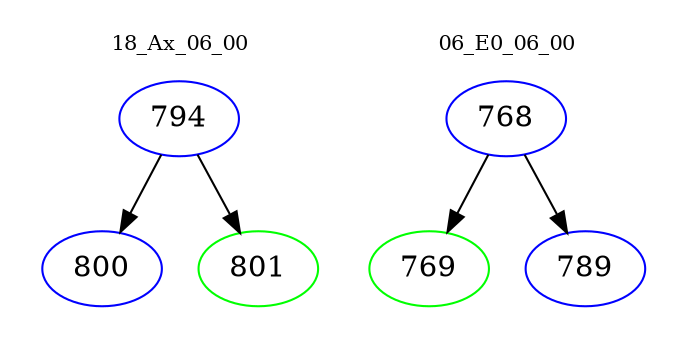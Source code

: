 digraph{
subgraph cluster_0 {
color = white
label = "18_Ax_06_00";
fontsize=10;
T0_794 [label="794", color="blue"]
T0_794 -> T0_800 [color="black"]
T0_800 [label="800", color="blue"]
T0_794 -> T0_801 [color="black"]
T0_801 [label="801", color="green"]
}
subgraph cluster_1 {
color = white
label = "06_E0_06_00";
fontsize=10;
T1_768 [label="768", color="blue"]
T1_768 -> T1_769 [color="black"]
T1_769 [label="769", color="green"]
T1_768 -> T1_789 [color="black"]
T1_789 [label="789", color="blue"]
}
}
